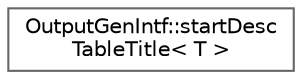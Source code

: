 digraph "Graphical Class Hierarchy"
{
 // INTERACTIVE_SVG=YES
 // LATEX_PDF_SIZE
  bgcolor="transparent";
  edge [fontname=Helvetica,fontsize=10,labelfontname=Helvetica,labelfontsize=10];
  node [fontname=Helvetica,fontsize=10,shape=box,height=0.2,width=0.4];
  rankdir="LR";
  Node0 [label="OutputGenIntf::startDesc\lTableTitle\< T \>",height=0.2,width=0.4,color="grey40", fillcolor="white", style="filled",URL="$dd/d94/struct_output_gen_intf_1_1start_desc_table_title.html",tooltip=" "];
}
